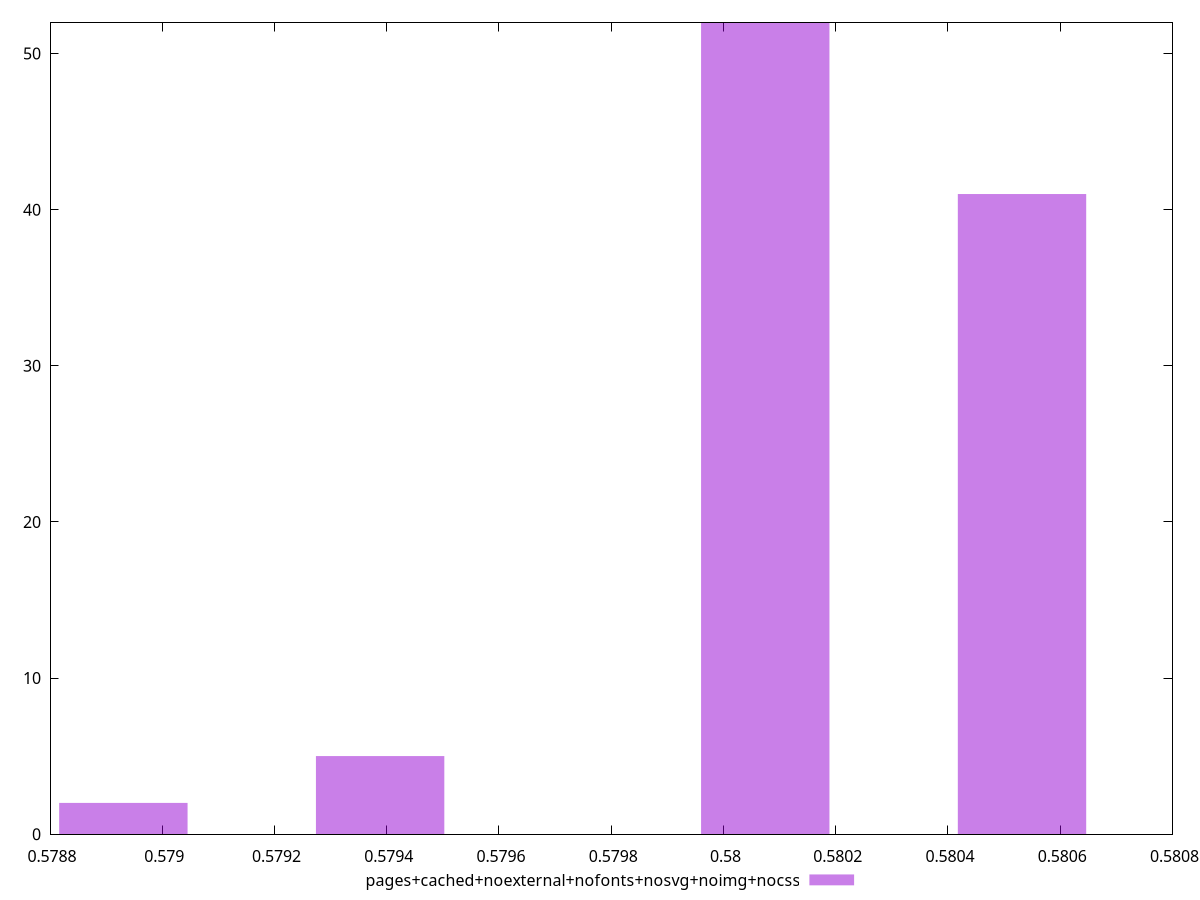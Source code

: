$_pagesCachedNoexternalNofontsNosvgNoimgNocss <<EOF
0.5805318767124688 41
0.5800744047844053 52
0.5789307249642468 2
0.5793881968923102 5
EOF
set key outside below
set terminal pngcairo
set output "report_00004_2020-11-02T20-21-41.718Z/uses-rel-preload/pages+cached+noexternal+nofonts+nosvg+noimg+nocss//hist.png"
set yrange [0:52]
set boxwidth 0.00022873596403170558
set style fill transparent solid 0.5 noborder
plot $_pagesCachedNoexternalNofontsNosvgNoimgNocss title "pages+cached+noexternal+nofonts+nosvg+noimg+nocss" with boxes ,